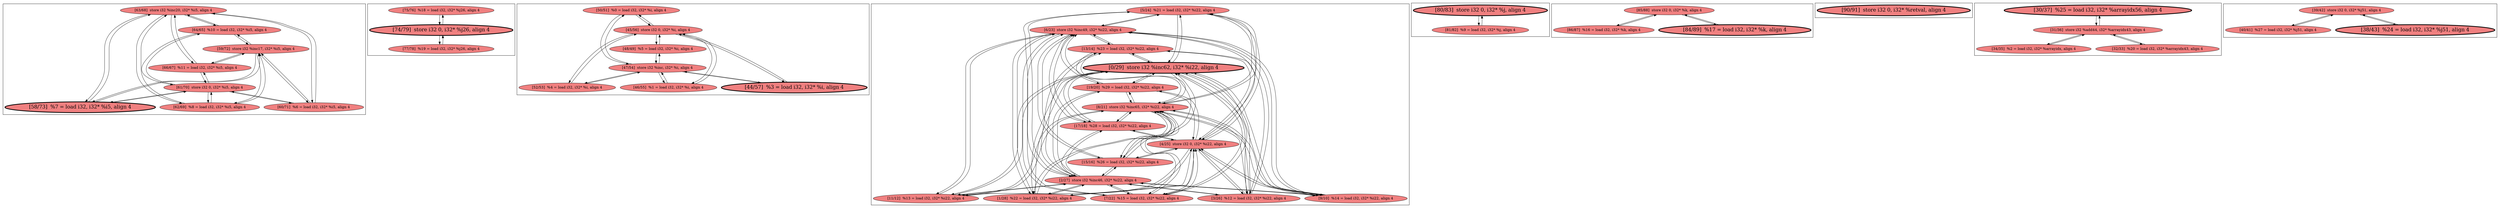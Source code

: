
digraph G {





subgraph cluster8 {


node146 [fillcolor=lightcoral,label="[63/68]  store i32 %inc20, i32* %i5, align 4",shape=ellipse,style=filled ]
node145 [fillcolor=lightcoral,label="[64/65]  %10 = load i32, i32* %i5, align 4",shape=ellipse,style=filled ]
node140 [fillcolor=lightcoral,label="[61/70]  store i32 0, i32* %i5, align 4",shape=ellipse,style=filled ]
node139 [fillcolor=lightcoral,label="[59/72]  store i32 %inc17, i32* %i5, align 4",shape=ellipse,style=filled ]
node141 [penwidth=3.0,fontsize=20,fillcolor=lightcoral,label="[58/73]  %7 = load i32, i32* %i5, align 4",shape=ellipse,style=filled ]
node143 [fillcolor=lightcoral,label="[62/69]  %8 = load i32, i32* %i5, align 4",shape=ellipse,style=filled ]
node142 [fillcolor=lightcoral,label="[60/71]  %6 = load i32, i32* %i5, align 4",shape=ellipse,style=filled ]
node144 [fillcolor=lightcoral,label="[66/67]  %11 = load i32, i32* %i5, align 4",shape=ellipse,style=filled ]

node140->node145 [ ]
node146->node142 [ ]
node141->node146 [ ]
node146->node141 [ ]
node144->node140 [ ]
node142->node140 [ ]
node140->node144 [ ]
node143->node140 [ ]
node140->node142 [ ]
node141->node139 [ ]
node139->node141 [ ]
node139->node145 [ ]
node146->node145 [ ]
node141->node140 [ ]
node145->node140 [ ]
node140->node141 [ ]
node142->node139 [ ]
node143->node146 [ ]
node145->node146 [ ]
node142->node146 [ ]
node139->node142 [ ]
node146->node143 [ ]
node145->node139 [ ]
node144->node139 [ ]
node139->node143 [ ]
node140->node143 [ ]
node146->node144 [ ]
node144->node146 [ ]
node139->node144 [ ]
node143->node139 [ ]


}

subgraph cluster7 {


node138 [fillcolor=lightcoral,label="[75/76]  %18 = load i32, i32* %j26, align 4",shape=ellipse,style=filled ]
node136 [penwidth=3.0,fontsize=20,fillcolor=lightcoral,label="[74/79]  store i32 0, i32* %j26, align 4",shape=ellipse,style=filled ]
node137 [fillcolor=lightcoral,label="[77/78]  %19 = load i32, i32* %j26, align 4",shape=ellipse,style=filled ]

node136->node138 [ ]
node138->node136 [ ]
node137->node136 [ ]
node136->node137 [ ]


}

subgraph cluster6 {


node135 [fillcolor=lightcoral,label="[50/51]  %0 = load i32, i32* %i, align 4",shape=ellipse,style=filled ]
node130 [fillcolor=lightcoral,label="[45/56]  store i32 0, i32* %i, align 4",shape=ellipse,style=filled ]
node129 [fillcolor=lightcoral,label="[52/53]  %4 = load i32, i32* %i, align 4",shape=ellipse,style=filled ]
node132 [fillcolor=lightcoral,label="[47/54]  store i32 %inc, i32* %i, align 4",shape=ellipse,style=filled ]
node133 [fillcolor=lightcoral,label="[46/55]  %1 = load i32, i32* %i, align 4",shape=ellipse,style=filled ]
node131 [penwidth=3.0,fontsize=20,fillcolor=lightcoral,label="[44/57]  %3 = load i32, i32* %i, align 4",shape=ellipse,style=filled ]
node134 [fillcolor=lightcoral,label="[48/49]  %5 = load i32, i32* %i, align 4",shape=ellipse,style=filled ]

node134->node130 [ ]
node131->node130 [ ]
node130->node131 [ ]
node133->node130 [ ]
node132->node129 [ ]
node135->node130 [ ]
node129->node132 [ ]
node134->node132 [ ]
node135->node132 [ ]
node130->node133 [ ]
node130->node135 [ ]
node130->node129 [ ]
node132->node133 [ ]
node129->node130 [ ]
node132->node135 [ ]
node130->node134 [ ]
node131->node132 [ ]
node132->node131 [ ]
node132->node134 [ ]
node133->node132 [ ]


}

subgraph cluster0 {


node115 [fillcolor=lightcoral,label="[5/24]  %21 = load i32, i32* %i22, align 4",shape=ellipse,style=filled ]
node114 [fillcolor=lightcoral,label="[6/23]  store i32 %inc49, i32* %i22, align 4",shape=ellipse,style=filled ]
node113 [fillcolor=lightcoral,label="[7/22]  %15 = load i32, i32* %i22, align 4",shape=ellipse,style=filled ]
node112 [fillcolor=lightcoral,label="[9/10]  %14 = load i32, i32* %i22, align 4",shape=ellipse,style=filled ]
node111 [fillcolor=lightcoral,label="[11/12]  %13 = load i32, i32* %i22, align 4",shape=ellipse,style=filled ]
node109 [fillcolor=lightcoral,label="[3/26]  %12 = load i32, i32* %i22, align 4",shape=ellipse,style=filled ]
node107 [fillcolor=lightcoral,label="[2/27]  store i32 %inc46, i32* %i22, align 4",shape=ellipse,style=filled ]
node108 [fillcolor=lightcoral,label="[1/28]  %22 = load i32, i32* %i22, align 4",shape=ellipse,style=filled ]
node102 [fillcolor=lightcoral,label="[15/16]  %26 = load i32, i32* %i22, align 4",shape=ellipse,style=filled ]
node103 [fillcolor=lightcoral,label="[17/18]  %28 = load i32, i32* %i22, align 4",shape=ellipse,style=filled ]
node110 [fillcolor=lightcoral,label="[4/25]  store i32 0, i32* %i22, align 4",shape=ellipse,style=filled ]
node101 [fillcolor=lightcoral,label="[19/20]  %29 = load i32, i32* %i22, align 4",shape=ellipse,style=filled ]
node104 [fillcolor=lightcoral,label="[8/21]  store i32 %inc65, i32* %i22, align 4",shape=ellipse,style=filled ]
node105 [penwidth=3.0,fontsize=20,fillcolor=lightcoral,label="[0/29]  store i32 %inc62, i32* %i22, align 4",shape=ellipse,style=filled ]
node106 [fillcolor=lightcoral,label="[13/14]  %23 = load i32, i32* %i22, align 4",shape=ellipse,style=filled ]

node110->node113 [ ]
node113->node110 [ ]
node104->node112 [ ]
node112->node114 [ ]
node110->node111 [ ]
node106->node114 [ ]
node110->node112 [ ]
node111->node114 [ ]
node114->node106 [ ]
node114->node111 [ ]
node109->node114 [ ]
node110->node109 [ ]
node109->node110 [ ]
node110->node115 [ ]
node111->node110 [ ]
node110->node103 [ ]
node103->node110 [ ]
node106->node104 [ ]
node101->node114 [ ]
node113->node114 [ ]
node108->node110 [ ]
node102->node110 [ ]
node104->node101 [ ]
node112->node107 [ ]
node105->node109 [ ]
node107->node112 [ ]
node115->node107 [ ]
node107->node108 [ ]
node107->node109 [ ]
node109->node104 [ ]
node112->node105 [ ]
node112->node110 [ ]
node104->node109 [ ]
node104->node113 [ ]
node113->node104 [ ]
node102->node105 [ ]
node109->node107 [ ]
node113->node107 [ ]
node114->node103 [ ]
node105->node115 [ ]
node106->node105 [ ]
node108->node107 [ ]
node115->node105 [ ]
node105->node102 [ ]
node107->node106 [ ]
node104->node103 [ ]
node114->node113 [ ]
node111->node105 [ ]
node101->node110 [ ]
node101->node105 [ ]
node115->node114 [ ]
node106->node110 [ ]
node114->node115 [ ]
node105->node112 [ ]
node104->node115 [ ]
node108->node104 [ ]
node105->node111 [ ]
node111->node104 [ ]
node105->node108 [ ]
node114->node101 [ ]
node106->node107 [ ]
node107->node113 [ ]
node108->node105 [ ]
node111->node107 [ ]
node110->node101 [ ]
node107->node103 [ ]
node103->node104 [ ]
node113->node105 [ ]
node107->node111 [ ]
node103->node107 [ ]
node105->node113 [ ]
node112->node104 [ ]
node107->node101 [ ]
node105->node103 [ ]
node110->node106 [ ]
node114->node108 [ ]
node114->node112 [ ]
node101->node107 [ ]
node108->node114 [ ]
node101->node104 [ ]
node104->node102 [ ]
node105->node101 [ ]
node107->node115 [ ]
node105->node106 [ ]
node102->node107 [ ]
node107->node102 [ ]
node104->node108 [ ]
node110->node102 [ ]
node104->node111 [ ]
node114->node102 [ ]
node102->node104 [ ]
node102->node114 [ ]
node115->node104 [ ]
node103->node105 [ ]
node104->node106 [ ]
node103->node114 [ ]
node109->node105 [ ]
node110->node108 [ ]
node114->node109 [ ]
node115->node110 [ ]


}

subgraph cluster5 {


node128 [penwidth=3.0,fontsize=20,fillcolor=lightcoral,label="[80/83]  store i32 0, i32* %j, align 4",shape=ellipse,style=filled ]
node127 [fillcolor=lightcoral,label="[81/82]  %9 = load i32, i32* %j, align 4",shape=ellipse,style=filled ]

node127->node128 [ ]
node128->node127 [ ]


}

subgraph cluster1 {


node118 [fillcolor=lightcoral,label="[85/88]  store i32 0, i32* %k, align 4",shape=ellipse,style=filled ]
node116 [fillcolor=lightcoral,label="[86/87]  %16 = load i32, i32* %k, align 4",shape=ellipse,style=filled ]
node117 [penwidth=3.0,fontsize=20,fillcolor=lightcoral,label="[84/89]  %17 = load i32, i32* %k, align 4",shape=ellipse,style=filled ]

node118->node117 [ ]
node118->node116 [ ]
node117->node118 [ ]
node116->node118 [ ]


}

subgraph cluster2 {


node119 [penwidth=3.0,fontsize=20,fillcolor=lightcoral,label="[90/91]  store i32 0, i32* %retval, align 4",shape=ellipse,style=filled ]



}

subgraph cluster3 {


node122 [penwidth=3.0,fontsize=20,fillcolor=lightcoral,label="[30/37]  %25 = load i32, i32* %arrayidx56, align 4",shape=ellipse,style=filled ]
node120 [fillcolor=lightcoral,label="[34/35]  %2 = load i32, i32* %arrayidx, align 4",shape=ellipse,style=filled ]
node123 [fillcolor=lightcoral,label="[31/36]  store i32 %add44, i32* %arrayidx43, align 4",shape=ellipse,style=filled ]
node121 [fillcolor=lightcoral,label="[32/33]  %20 = load i32, i32* %arrayidx43, align 4",shape=ellipse,style=filled ]

node123->node121 [ ]
node120->node123 [ ]
node121->node123 [ ]
node123->node120 [ ]
node123->node122 [ ]
node122->node123 [ ]


}

subgraph cluster4 {


node126 [fillcolor=lightcoral,label="[39/42]  store i32 0, i32* %j51, align 4",shape=ellipse,style=filled ]
node124 [fillcolor=lightcoral,label="[40/41]  %27 = load i32, i32* %j51, align 4",shape=ellipse,style=filled ]
node125 [penwidth=3.0,fontsize=20,fillcolor=lightcoral,label="[38/43]  %24 = load i32, i32* %j51, align 4",shape=ellipse,style=filled ]

node126->node125 [ ]
node125->node126 [ ]
node126->node124 [ ]
node124->node126 [ ]


}

}
